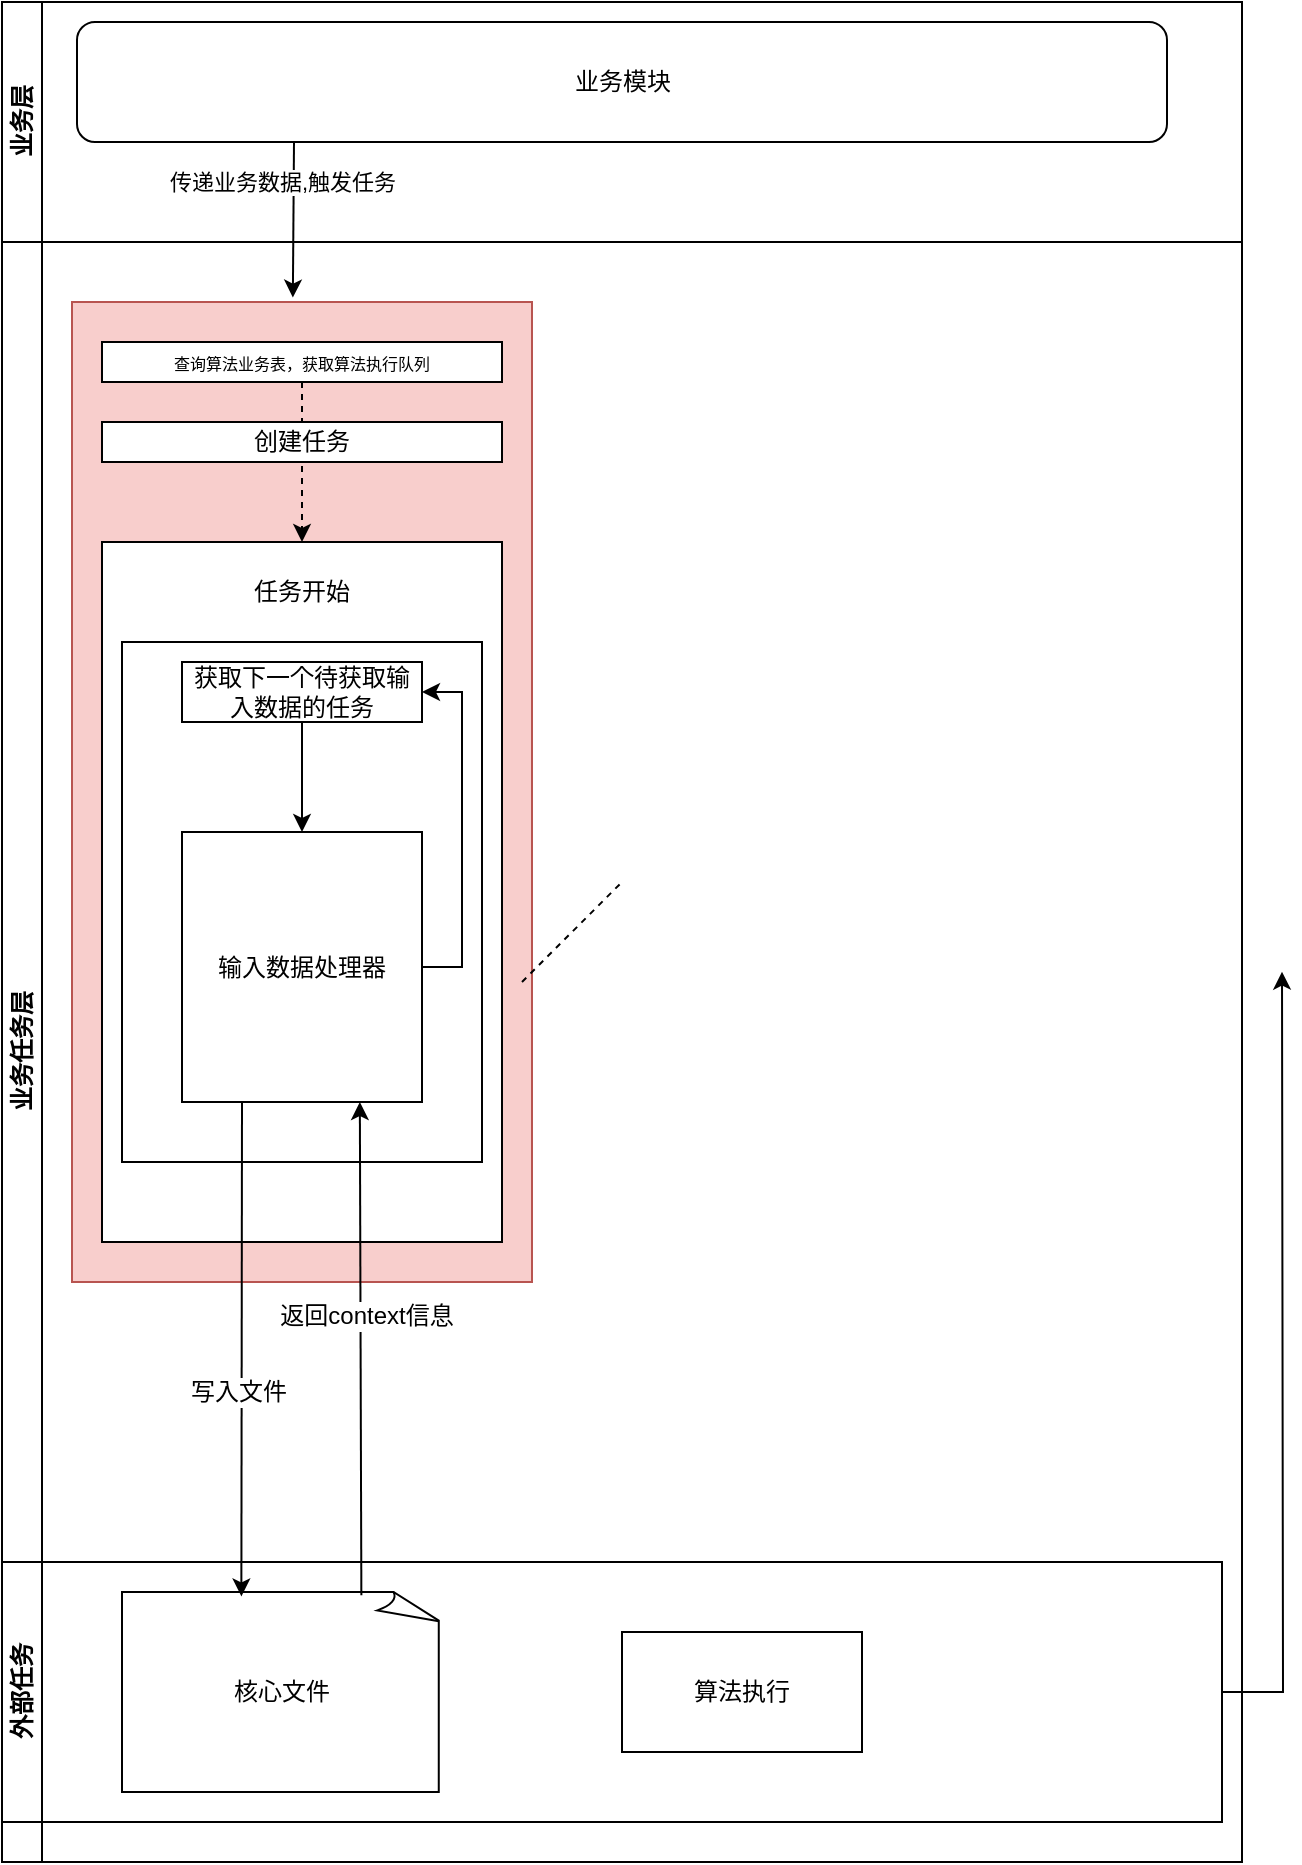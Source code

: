 <mxfile version="22.0.8" type="github">
  <diagram id="prtHgNgQTEPvFCAcTncT" name="Page-1">
    <mxGraphModel dx="989" dy="580" grid="1" gridSize="10" guides="1" tooltips="1" connect="1" arrows="1" fold="1" page="1" pageScale="1" pageWidth="827" pageHeight="1169" math="0" shadow="0">
      <root>
        <mxCell id="0" />
        <mxCell id="1" parent="0" />
        <mxCell id="dNxyNK7c78bLwvsdeMH5-21" value="业务任务层&lt;br&gt;" style="swimlane;html=1;startSize=20;horizontal=0;" parent="1" vertex="1">
          <mxGeometry x="70" y="240" width="620" height="810" as="geometry" />
        </mxCell>
        <mxCell id="1c011MTDCDttVaNqvY0a-35" style="edgeStyle=orthogonalEdgeStyle;rounded=0;orthogonalLoop=1;jettySize=auto;html=1;exitX=1;exitY=0.5;exitDx=0;exitDy=0;" edge="1" parent="dNxyNK7c78bLwvsdeMH5-21" source="dNxyNK7c78bLwvsdeMH5-22">
          <mxGeometry relative="1" as="geometry">
            <mxPoint x="640.0" y="364.828" as="targetPoint" />
          </mxGeometry>
        </mxCell>
        <mxCell id="dNxyNK7c78bLwvsdeMH5-22" value="外部任务&lt;br&gt;" style="swimlane;html=1;startSize=20;horizontal=0;" parent="dNxyNK7c78bLwvsdeMH5-21" vertex="1">
          <mxGeometry y="660" width="610" height="130" as="geometry" />
        </mxCell>
        <mxCell id="1c011MTDCDttVaNqvY0a-97" value="核心文件" style="whiteSpace=wrap;html=1;shape=mxgraph.basic.document;strokeColor=default;align=center;verticalAlign=middle;fontFamily=Helvetica;fontSize=12;fontColor=default;startSize=20;fillColor=default;" vertex="1" parent="dNxyNK7c78bLwvsdeMH5-22">
          <mxGeometry x="60" y="15" width="160" height="100" as="geometry" />
        </mxCell>
        <mxCell id="1c011MTDCDttVaNqvY0a-100" value="算法执行&lt;br&gt;" style="rounded=0;whiteSpace=wrap;html=1;strokeColor=default;align=center;verticalAlign=middle;fontFamily=Helvetica;fontSize=12;fontColor=default;startSize=20;fillColor=default;" vertex="1" parent="dNxyNK7c78bLwvsdeMH5-22">
          <mxGeometry x="310" y="35" width="120" height="60" as="geometry" />
        </mxCell>
        <mxCell id="dNxyNK7c78bLwvsdeMH5-26" value="" style="rounded=0;whiteSpace=wrap;html=1;fontFamily=Helvetica;fontSize=12;align=center;fillColor=#f8cecc;strokeColor=#b85450;strokeWidth=1;perimeterSpacing=12;" parent="dNxyNK7c78bLwvsdeMH5-21" vertex="1">
          <mxGeometry x="35" y="30" width="230" height="490" as="geometry" />
        </mxCell>
        <mxCell id="1c011MTDCDttVaNqvY0a-79" style="edgeStyle=elbowEdgeStyle;rounded=0;orthogonalLoop=1;jettySize=auto;html=1;exitX=0.5;exitY=1;exitDx=0;exitDy=0;entryX=0.5;entryY=0;entryDx=0;entryDy=0;fontFamily=Helvetica;fontSize=12;fontColor=default;startSize=20;dashed=1;" edge="1" parent="dNxyNK7c78bLwvsdeMH5-21" source="1c011MTDCDttVaNqvY0a-60" target="1c011MTDCDttVaNqvY0a-73">
          <mxGeometry relative="1" as="geometry" />
        </mxCell>
        <mxCell id="1c011MTDCDttVaNqvY0a-60" value="&lt;font style=&quot;font-size: 8px;&quot;&gt;查询算法业务表，获取算法执行队列&lt;/font&gt;" style="rounded=0;whiteSpace=wrap;html=1;" vertex="1" parent="dNxyNK7c78bLwvsdeMH5-21">
          <mxGeometry x="50" y="50" width="200" height="20" as="geometry" />
        </mxCell>
        <mxCell id="1c011MTDCDttVaNqvY0a-61" value="创建任务" style="rounded=0;whiteSpace=wrap;html=1;" vertex="1" parent="dNxyNK7c78bLwvsdeMH5-21">
          <mxGeometry x="50" y="90" width="200" height="20" as="geometry" />
        </mxCell>
        <mxCell id="1c011MTDCDttVaNqvY0a-73" value="" style="rounded=0;whiteSpace=wrap;html=1;" vertex="1" parent="dNxyNK7c78bLwvsdeMH5-21">
          <mxGeometry x="50" y="150" width="200" height="350" as="geometry" />
        </mxCell>
        <mxCell id="1c011MTDCDttVaNqvY0a-81" value="任务开始" style="text;html=1;strokeColor=none;fillColor=none;align=center;verticalAlign=middle;whiteSpace=wrap;rounded=0;fontSize=12;fontFamily=Helvetica;fontColor=default;" vertex="1" parent="dNxyNK7c78bLwvsdeMH5-21">
          <mxGeometry x="110" y="160" width="80" height="30" as="geometry" />
        </mxCell>
        <mxCell id="1c011MTDCDttVaNqvY0a-86" value="" style="rounded=0;whiteSpace=wrap;html=1;strokeColor=default;align=center;verticalAlign=middle;fontFamily=Helvetica;fontSize=12;fontColor=default;startSize=20;fillColor=default;" vertex="1" parent="dNxyNK7c78bLwvsdeMH5-21">
          <mxGeometry x="60" y="200" width="180" height="260" as="geometry" />
        </mxCell>
        <mxCell id="1c011MTDCDttVaNqvY0a-87" value="获取下一个待获取输入数据的任务" style="rounded=0;whiteSpace=wrap;html=1;strokeColor=default;align=center;verticalAlign=middle;fontFamily=Helvetica;fontSize=12;fontColor=default;startSize=20;fillColor=default;" vertex="1" parent="dNxyNK7c78bLwvsdeMH5-21">
          <mxGeometry x="90" y="210" width="120" height="30" as="geometry" />
        </mxCell>
        <mxCell id="1c011MTDCDttVaNqvY0a-95" style="edgeStyle=orthogonalEdgeStyle;rounded=0;orthogonalLoop=1;jettySize=auto;html=1;exitX=1;exitY=0.5;exitDx=0;exitDy=0;entryX=1;entryY=0.5;entryDx=0;entryDy=0;fontFamily=Helvetica;fontSize=12;fontColor=default;startSize=20;" edge="1" parent="dNxyNK7c78bLwvsdeMH5-21" source="1c011MTDCDttVaNqvY0a-91" target="1c011MTDCDttVaNqvY0a-87">
          <mxGeometry relative="1" as="geometry" />
        </mxCell>
        <mxCell id="1c011MTDCDttVaNqvY0a-91" value="输入数据处理器" style="rounded=0;whiteSpace=wrap;html=1;strokeColor=default;align=center;verticalAlign=middle;fontFamily=Helvetica;fontSize=12;fontColor=default;startSize=20;fillColor=default;" vertex="1" parent="dNxyNK7c78bLwvsdeMH5-21">
          <mxGeometry x="90" y="295" width="120" height="135" as="geometry" />
        </mxCell>
        <mxCell id="1c011MTDCDttVaNqvY0a-94" value="" style="endArrow=classic;html=1;rounded=0;fontFamily=Helvetica;fontSize=12;fontColor=default;startSize=20;exitX=0.5;exitY=1;exitDx=0;exitDy=0;entryX=0.5;entryY=0;entryDx=0;entryDy=0;" edge="1" parent="dNxyNK7c78bLwvsdeMH5-21" source="1c011MTDCDttVaNqvY0a-87" target="1c011MTDCDttVaNqvY0a-91">
          <mxGeometry width="50" height="50" relative="1" as="geometry">
            <mxPoint x="260" y="370" as="sourcePoint" />
            <mxPoint x="310" y="320" as="targetPoint" />
          </mxGeometry>
        </mxCell>
        <mxCell id="1c011MTDCDttVaNqvY0a-101" value="" style="endArrow=classic;html=1;rounded=0;fontFamily=Helvetica;fontSize=12;fontColor=default;startSize=20;exitX=0.25;exitY=1;exitDx=0;exitDy=0;entryX=0.373;entryY=0.022;entryDx=0;entryDy=0;entryPerimeter=0;" edge="1" parent="dNxyNK7c78bLwvsdeMH5-21" source="1c011MTDCDttVaNqvY0a-91" target="1c011MTDCDttVaNqvY0a-97">
          <mxGeometry width="50" height="50" relative="1" as="geometry">
            <mxPoint x="260" y="580" as="sourcePoint" />
            <mxPoint x="310" y="530" as="targetPoint" />
          </mxGeometry>
        </mxCell>
        <mxCell id="1c011MTDCDttVaNqvY0a-103" value="写入文件" style="edgeLabel;html=1;align=center;verticalAlign=middle;resizable=0;points=[];fontSize=12;fontFamily=Helvetica;fontColor=default;" vertex="1" connectable="0" parent="1c011MTDCDttVaNqvY0a-101">
          <mxGeometry x="0.175" y="-2" relative="1" as="geometry">
            <mxPoint as="offset" />
          </mxGeometry>
        </mxCell>
        <mxCell id="1c011MTDCDttVaNqvY0a-102" value="" style="endArrow=classic;html=1;rounded=0;fontFamily=Helvetica;fontSize=12;fontColor=default;startSize=20;entryX=0.741;entryY=1.027;entryDx=0;entryDy=0;entryPerimeter=0;exitX=0.748;exitY=0.016;exitDx=0;exitDy=0;exitPerimeter=0;" edge="1" parent="dNxyNK7c78bLwvsdeMH5-21" source="1c011MTDCDttVaNqvY0a-97">
          <mxGeometry width="50" height="50" relative="1" as="geometry">
            <mxPoint x="179" y="666.36" as="sourcePoint" />
            <mxPoint x="178.92" y="430.005" as="targetPoint" />
          </mxGeometry>
        </mxCell>
        <mxCell id="1c011MTDCDttVaNqvY0a-104" value="返回context信息" style="edgeLabel;html=1;align=center;verticalAlign=middle;resizable=0;points=[];fontSize=12;fontFamily=Helvetica;fontColor=default;" vertex="1" connectable="0" parent="1c011MTDCDttVaNqvY0a-102">
          <mxGeometry x="0.13" y="-2" relative="1" as="geometry">
            <mxPoint as="offset" />
          </mxGeometry>
        </mxCell>
        <mxCell id="dNxyNK7c78bLwvsdeMH5-20" value="业务层" style="swimlane;html=1;startSize=20;horizontal=0;" parent="1" vertex="1">
          <mxGeometry x="70" y="120" width="620" height="120" as="geometry" />
        </mxCell>
        <mxCell id="1c011MTDCDttVaNqvY0a-15" value="业务模块" style="rounded=1;whiteSpace=wrap;html=1;" vertex="1" parent="dNxyNK7c78bLwvsdeMH5-20">
          <mxGeometry x="37.5" y="10" width="545" height="60" as="geometry" />
        </mxCell>
        <mxCell id="1c011MTDCDttVaNqvY0a-58" value="" style="endArrow=classic;html=1;rounded=0;entryX=0.482;entryY=0.019;entryDx=0;entryDy=0;entryPerimeter=0;" edge="1" parent="dNxyNK7c78bLwvsdeMH5-20" target="dNxyNK7c78bLwvsdeMH5-26">
          <mxGeometry relative="1" as="geometry">
            <mxPoint x="146" y="70" as="sourcePoint" />
            <mxPoint x="143.87" y="170.0" as="targetPoint" />
          </mxGeometry>
        </mxCell>
        <mxCell id="1c011MTDCDttVaNqvY0a-59" value="传递业务数据,触发任务" style="edgeLabel;html=1;align=center;verticalAlign=middle;resizable=0;points=[];" vertex="1" connectable="0" parent="1c011MTDCDttVaNqvY0a-58">
          <mxGeometry x="-0.057" y="-6" relative="1" as="geometry">
            <mxPoint y="-17" as="offset" />
          </mxGeometry>
        </mxCell>
        <mxCell id="1c011MTDCDttVaNqvY0a-93" value="" style="endArrow=none;dashed=1;html=1;rounded=0;fontFamily=Helvetica;fontSize=12;fontColor=default;startSize=20;" edge="1" parent="1">
          <mxGeometry width="50" height="50" relative="1" as="geometry">
            <mxPoint x="330" y="610" as="sourcePoint" />
            <mxPoint x="380" y="560" as="targetPoint" />
          </mxGeometry>
        </mxCell>
      </root>
    </mxGraphModel>
  </diagram>
</mxfile>
